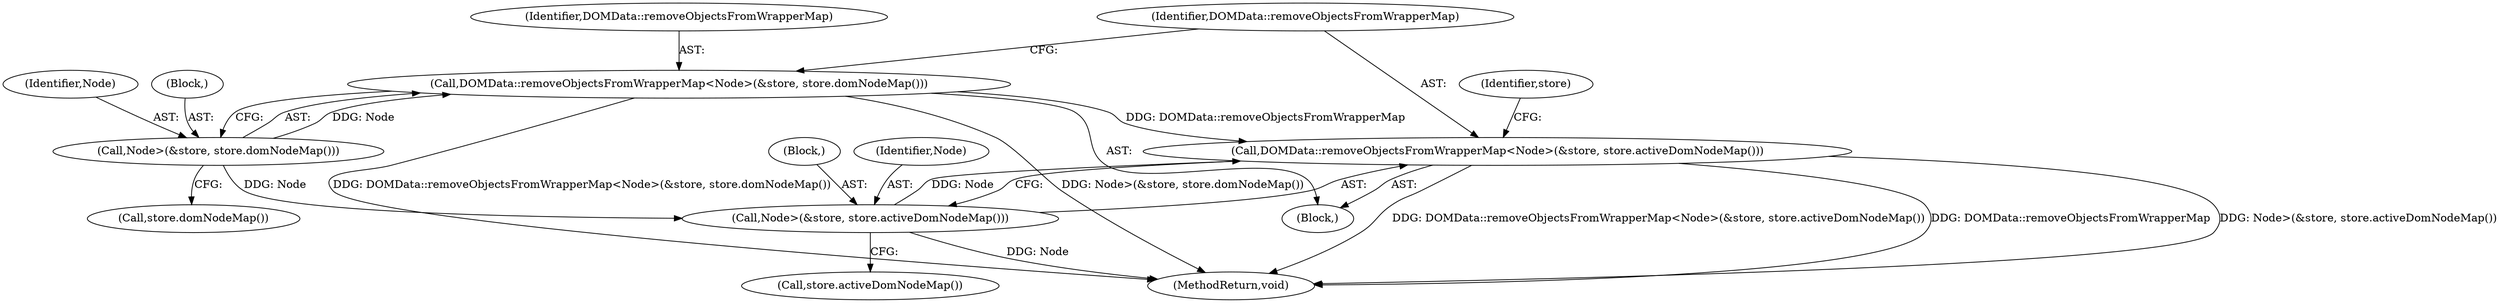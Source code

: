digraph "1_Chrome_1595f66a8dec04864afd048809cd9d0802049feb@API" {
"1000118" [label="(Call,DOMData::removeObjectsFromWrapperMap<Node>(&store, store.activeDomNodeMap()))"];
"1000110" [label="(Call,DOMData::removeObjectsFromWrapperMap<Node>(&store, store.domNodeMap()))"];
"1000112" [label="(Call,Node>(&store, store.domNodeMap()))"];
"1000120" [label="(Call,Node>(&store, store.activeDomNodeMap()))"];
"1000120" [label="(Call,Node>(&store, store.activeDomNodeMap()))"];
"1000130" [label="(MethodReturn,void)"];
"1000110" [label="(Call,DOMData::removeObjectsFromWrapperMap<Node>(&store, store.domNodeMap()))"];
"1000112" [label="(Call,Node>(&store, store.domNodeMap()))"];
"1000109" [label="(Block,)"];
"1000111" [label="(Identifier,DOMData::removeObjectsFromWrapperMap)"];
"1000128" [label="(Identifier,store)"];
"1000119" [label="(Identifier,DOMData::removeObjectsFromWrapperMap)"];
"1000117" [label="(Call,store.domNodeMap())"];
"1000125" [label="(Call,store.activeDomNodeMap())"];
"1000122" [label="(Block,)"];
"1000118" [label="(Call,DOMData::removeObjectsFromWrapperMap<Node>(&store, store.activeDomNodeMap()))"];
"1000113" [label="(Identifier,Node)"];
"1000121" [label="(Identifier,Node)"];
"1000114" [label="(Block,)"];
"1000118" -> "1000109"  [label="AST: "];
"1000118" -> "1000120"  [label="CFG: "];
"1000119" -> "1000118"  [label="AST: "];
"1000120" -> "1000118"  [label="AST: "];
"1000128" -> "1000118"  [label="CFG: "];
"1000118" -> "1000130"  [label="DDG: DOMData::removeObjectsFromWrapperMap<Node>(&store, store.activeDomNodeMap())"];
"1000118" -> "1000130"  [label="DDG: DOMData::removeObjectsFromWrapperMap"];
"1000118" -> "1000130"  [label="DDG: Node>(&store, store.activeDomNodeMap())"];
"1000110" -> "1000118"  [label="DDG: DOMData::removeObjectsFromWrapperMap"];
"1000120" -> "1000118"  [label="DDG: Node"];
"1000110" -> "1000109"  [label="AST: "];
"1000110" -> "1000112"  [label="CFG: "];
"1000111" -> "1000110"  [label="AST: "];
"1000112" -> "1000110"  [label="AST: "];
"1000119" -> "1000110"  [label="CFG: "];
"1000110" -> "1000130"  [label="DDG: Node>(&store, store.domNodeMap())"];
"1000110" -> "1000130"  [label="DDG: DOMData::removeObjectsFromWrapperMap<Node>(&store, store.domNodeMap())"];
"1000112" -> "1000110"  [label="DDG: Node"];
"1000112" -> "1000117"  [label="CFG: "];
"1000113" -> "1000112"  [label="AST: "];
"1000114" -> "1000112"  [label="AST: "];
"1000112" -> "1000120"  [label="DDG: Node"];
"1000120" -> "1000125"  [label="CFG: "];
"1000121" -> "1000120"  [label="AST: "];
"1000122" -> "1000120"  [label="AST: "];
"1000120" -> "1000130"  [label="DDG: Node"];
}
